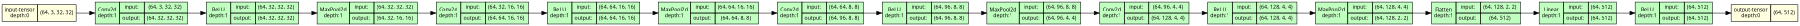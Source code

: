 strict digraph "./figures/model" {
	graph [ordering=in rankdir=LR size="12.0,12.0"]
	node [align=left fontname="Linux libertine" fontsize=10 height=0.2 margin=0 ranksep=0.1 shape=plaintext style=filled]
	edge [fontsize=10]
	0 [label=<
                    <TABLE BORDER="0" CELLBORDER="1"
                    CELLSPACING="0" CELLPADDING="4">
                        <TR><TD>input-tensor<BR/>depth:0</TD><TD>(64, 3, 32, 32)</TD></TR>
                    </TABLE>> fillcolor=lightyellow]
	1 [label=<
                    <TABLE BORDER="0" CELLBORDER="1"
                    CELLSPACING="0" CELLPADDING="4">
                    <TR>
                        <TD ROWSPAN="2">Conv2d<BR/>depth:1</TD>
                        <TD COLSPAN="2">input:</TD>
                        <TD COLSPAN="2">(64, 3, 32, 32) </TD>
                    </TR>
                    <TR>
                        <TD COLSPAN="2">output: </TD>
                        <TD COLSPAN="2">(64, 32, 32, 32) </TD>
                    </TR>
                    </TABLE>> fillcolor=darkseagreen1]
	2 [label=<
                    <TABLE BORDER="0" CELLBORDER="1"
                    CELLSPACING="0" CELLPADDING="4">
                    <TR>
                        <TD ROWSPAN="2">ReLU<BR/>depth:1</TD>
                        <TD COLSPAN="2">input:</TD>
                        <TD COLSPAN="2">(64, 32, 32, 32) </TD>
                    </TR>
                    <TR>
                        <TD COLSPAN="2">output: </TD>
                        <TD COLSPAN="2">(64, 32, 32, 32) </TD>
                    </TR>
                    </TABLE>> fillcolor=darkseagreen1]
	3 [label=<
                    <TABLE BORDER="0" CELLBORDER="1"
                    CELLSPACING="0" CELLPADDING="4">
                    <TR>
                        <TD ROWSPAN="2">MaxPool2d<BR/>depth:1</TD>
                        <TD COLSPAN="2">input:</TD>
                        <TD COLSPAN="2">(64, 32, 32, 32) </TD>
                    </TR>
                    <TR>
                        <TD COLSPAN="2">output: </TD>
                        <TD COLSPAN="2">(64, 32, 16, 16) </TD>
                    </TR>
                    </TABLE>> fillcolor=darkseagreen1]
	4 [label=<
                    <TABLE BORDER="0" CELLBORDER="1"
                    CELLSPACING="0" CELLPADDING="4">
                    <TR>
                        <TD ROWSPAN="2">Conv2d<BR/>depth:1</TD>
                        <TD COLSPAN="2">input:</TD>
                        <TD COLSPAN="2">(64, 32, 16, 16) </TD>
                    </TR>
                    <TR>
                        <TD COLSPAN="2">output: </TD>
                        <TD COLSPAN="2">(64, 64, 16, 16) </TD>
                    </TR>
                    </TABLE>> fillcolor=darkseagreen1]
	5 [label=<
                    <TABLE BORDER="0" CELLBORDER="1"
                    CELLSPACING="0" CELLPADDING="4">
                    <TR>
                        <TD ROWSPAN="2">ReLU<BR/>depth:1</TD>
                        <TD COLSPAN="2">input:</TD>
                        <TD COLSPAN="2">(64, 64, 16, 16) </TD>
                    </TR>
                    <TR>
                        <TD COLSPAN="2">output: </TD>
                        <TD COLSPAN="2">(64, 64, 16, 16) </TD>
                    </TR>
                    </TABLE>> fillcolor=darkseagreen1]
	6 [label=<
                    <TABLE BORDER="0" CELLBORDER="1"
                    CELLSPACING="0" CELLPADDING="4">
                    <TR>
                        <TD ROWSPAN="2">MaxPool2d<BR/>depth:1</TD>
                        <TD COLSPAN="2">input:</TD>
                        <TD COLSPAN="2">(64, 64, 16, 16) </TD>
                    </TR>
                    <TR>
                        <TD COLSPAN="2">output: </TD>
                        <TD COLSPAN="2">(64, 64, 8, 8) </TD>
                    </TR>
                    </TABLE>> fillcolor=darkseagreen1]
	7 [label=<
                    <TABLE BORDER="0" CELLBORDER="1"
                    CELLSPACING="0" CELLPADDING="4">
                    <TR>
                        <TD ROWSPAN="2">Conv2d<BR/>depth:1</TD>
                        <TD COLSPAN="2">input:</TD>
                        <TD COLSPAN="2">(64, 64, 8, 8) </TD>
                    </TR>
                    <TR>
                        <TD COLSPAN="2">output: </TD>
                        <TD COLSPAN="2">(64, 96, 8, 8) </TD>
                    </TR>
                    </TABLE>> fillcolor=darkseagreen1]
	8 [label=<
                    <TABLE BORDER="0" CELLBORDER="1"
                    CELLSPACING="0" CELLPADDING="4">
                    <TR>
                        <TD ROWSPAN="2">ReLU<BR/>depth:1</TD>
                        <TD COLSPAN="2">input:</TD>
                        <TD COLSPAN="2">(64, 96, 8, 8) </TD>
                    </TR>
                    <TR>
                        <TD COLSPAN="2">output: </TD>
                        <TD COLSPAN="2">(64, 96, 8, 8) </TD>
                    </TR>
                    </TABLE>> fillcolor=darkseagreen1]
	9 [label=<
                    <TABLE BORDER="0" CELLBORDER="1"
                    CELLSPACING="0" CELLPADDING="4">
                    <TR>
                        <TD ROWSPAN="2">MaxPool2d<BR/>depth:1</TD>
                        <TD COLSPAN="2">input:</TD>
                        <TD COLSPAN="2">(64, 96, 8, 8) </TD>
                    </TR>
                    <TR>
                        <TD COLSPAN="2">output: </TD>
                        <TD COLSPAN="2">(64, 96, 4, 4) </TD>
                    </TR>
                    </TABLE>> fillcolor=darkseagreen1]
	10 [label=<
                    <TABLE BORDER="0" CELLBORDER="1"
                    CELLSPACING="0" CELLPADDING="4">
                    <TR>
                        <TD ROWSPAN="2">Conv2d<BR/>depth:1</TD>
                        <TD COLSPAN="2">input:</TD>
                        <TD COLSPAN="2">(64, 96, 4, 4) </TD>
                    </TR>
                    <TR>
                        <TD COLSPAN="2">output: </TD>
                        <TD COLSPAN="2">(64, 128, 4, 4) </TD>
                    </TR>
                    </TABLE>> fillcolor=darkseagreen1]
	11 [label=<
                    <TABLE BORDER="0" CELLBORDER="1"
                    CELLSPACING="0" CELLPADDING="4">
                    <TR>
                        <TD ROWSPAN="2">ReLU<BR/>depth:1</TD>
                        <TD COLSPAN="2">input:</TD>
                        <TD COLSPAN="2">(64, 128, 4, 4) </TD>
                    </TR>
                    <TR>
                        <TD COLSPAN="2">output: </TD>
                        <TD COLSPAN="2">(64, 128, 4, 4) </TD>
                    </TR>
                    </TABLE>> fillcolor=darkseagreen1]
	12 [label=<
                    <TABLE BORDER="0" CELLBORDER="1"
                    CELLSPACING="0" CELLPADDING="4">
                    <TR>
                        <TD ROWSPAN="2">MaxPool2d<BR/>depth:1</TD>
                        <TD COLSPAN="2">input:</TD>
                        <TD COLSPAN="2">(64, 128, 4, 4) </TD>
                    </TR>
                    <TR>
                        <TD COLSPAN="2">output: </TD>
                        <TD COLSPAN="2">(64, 128, 2, 2) </TD>
                    </TR>
                    </TABLE>> fillcolor=darkseagreen1]
	13 [label=<
                    <TABLE BORDER="0" CELLBORDER="1"
                    CELLSPACING="0" CELLPADDING="4">
                    <TR>
                        <TD ROWSPAN="2">Flatten<BR/>depth:1</TD>
                        <TD COLSPAN="2">input:</TD>
                        <TD COLSPAN="2">(64, 128, 2, 2) </TD>
                    </TR>
                    <TR>
                        <TD COLSPAN="2">output: </TD>
                        <TD COLSPAN="2">(64, 512) </TD>
                    </TR>
                    </TABLE>> fillcolor=darkseagreen1]
	14 [label=<
                    <TABLE BORDER="0" CELLBORDER="1"
                    CELLSPACING="0" CELLPADDING="4">
                    <TR>
                        <TD ROWSPAN="2">Linear<BR/>depth:1</TD>
                        <TD COLSPAN="2">input:</TD>
                        <TD COLSPAN="2">(64, 512) </TD>
                    </TR>
                    <TR>
                        <TD COLSPAN="2">output: </TD>
                        <TD COLSPAN="2">(64, 512) </TD>
                    </TR>
                    </TABLE>> fillcolor=darkseagreen1]
	15 [label=<
                    <TABLE BORDER="0" CELLBORDER="1"
                    CELLSPACING="0" CELLPADDING="4">
                    <TR>
                        <TD ROWSPAN="2">ReLU<BR/>depth:1</TD>
                        <TD COLSPAN="2">input:</TD>
                        <TD COLSPAN="2">(64, 512) </TD>
                    </TR>
                    <TR>
                        <TD COLSPAN="2">output: </TD>
                        <TD COLSPAN="2">(64, 512) </TD>
                    </TR>
                    </TABLE>> fillcolor=darkseagreen1]
	16 [label=<
                    <TABLE BORDER="0" CELLBORDER="1"
                    CELLSPACING="0" CELLPADDING="4">
                        <TR><TD>output-tensor<BR/>depth:0</TD><TD>(64, 512)</TD></TR>
                    </TABLE>> fillcolor=lightyellow]
	0 -> 1
	1 -> 2
	2 -> 3
	3 -> 4
	4 -> 5
	5 -> 6
	6 -> 7
	7 -> 8
	8 -> 9
	9 -> 10
	10 -> 11
	11 -> 12
	12 -> 13
	13 -> 14
	14 -> 15
	15 -> 16
}
